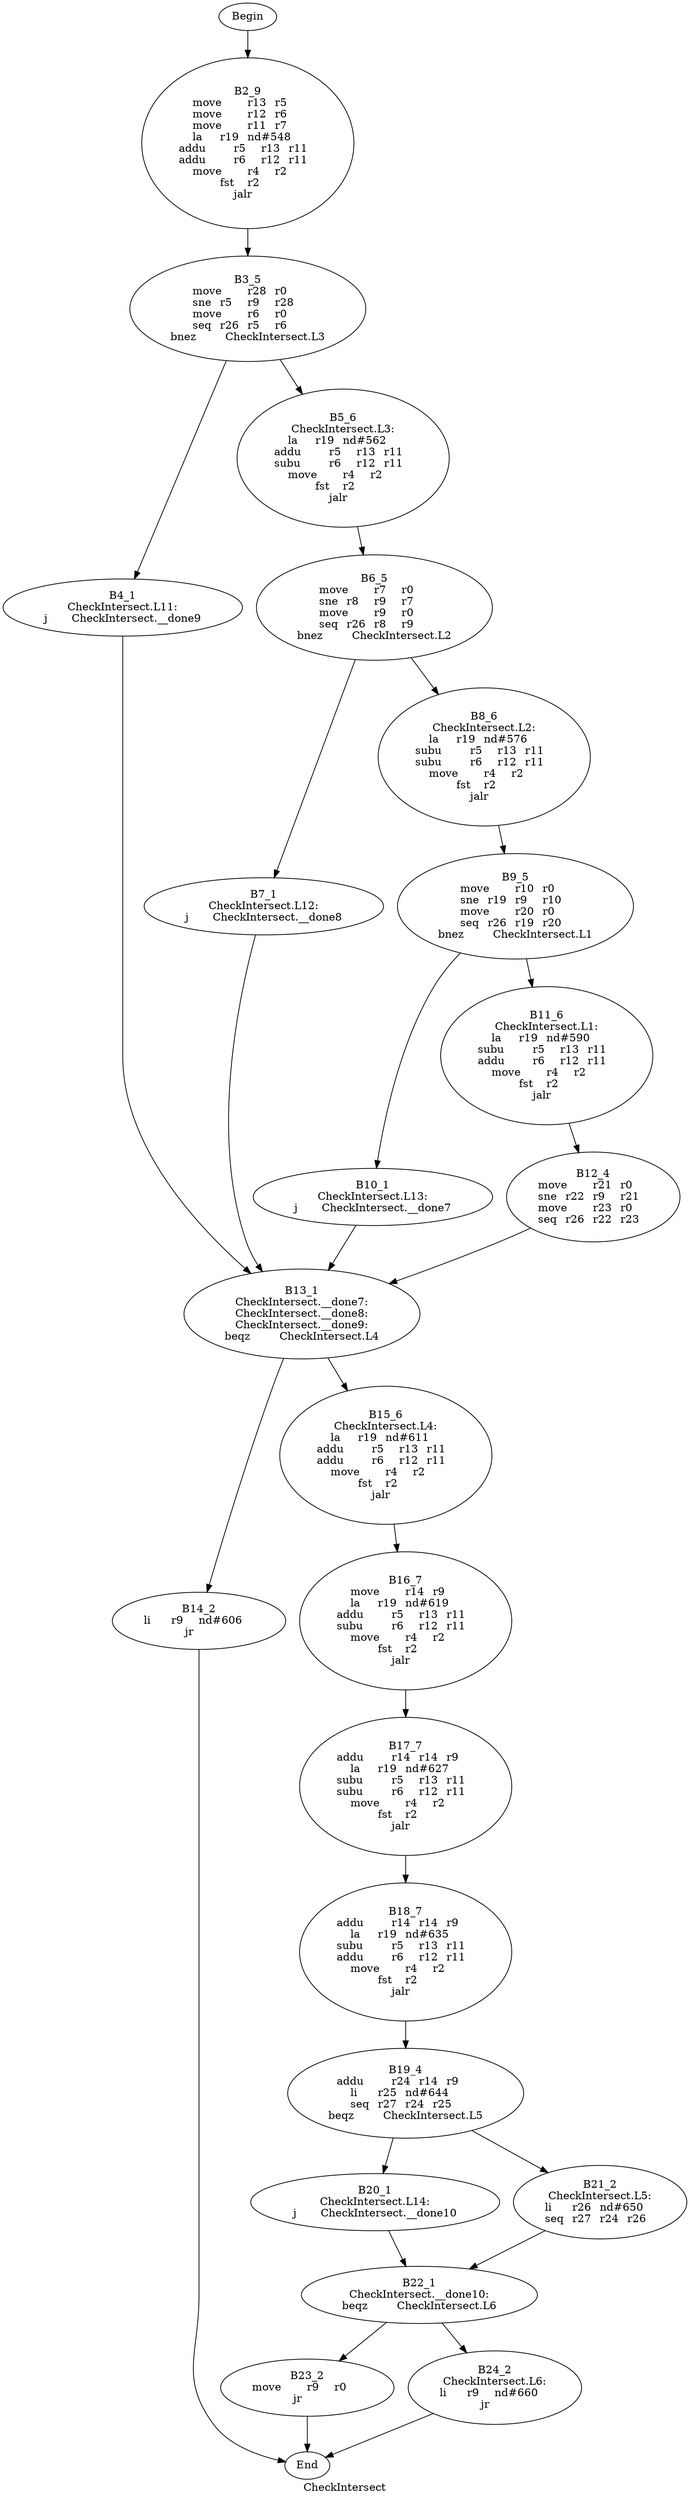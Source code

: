 digraph G{
	label = "CheckIntersect"	style = "dashed";
	color = purple;
	Node0 [label = "Begin"];
	Node0 -> {Node2 }
	Node1 [label = "End"];
	Node1 -> {}
	Node2 [label = "B2_9\nmove	r13	r5	\nmove	r12	r6	\nmove	r11	r7	\nla	r19	nd#548	\naddu	r5	r13	r11	\naddu	r6	r12	r11	\nmove	r4	r2	\nfst	r2	\njalr	\n"];
	Node2 -> {Node3 }
	Node3 [label = "B3_5\nmove	r28	r0	\nsne	r5	r9	r28	\nmove	r6	r0	\nseq	r26	r5	r6	\nbnez	CheckIntersect.L3\n"];
	Node3 -> {Node4 Node5 }
	Node4 [label = "B4_1\nCheckIntersect.L11:\nj	CheckIntersect.__done9\n"];
	Node4 -> {Node13 }
	Node5 [label = "B5_6\nCheckIntersect.L3:\nla	r19	nd#562	\naddu	r5	r13	r11	\nsubu	r6	r12	r11	\nmove	r4	r2	\nfst	r2	\njalr	\n"];
	Node5 -> {Node6 }
	Node6 [label = "B6_5\nmove	r7	r0	\nsne	r8	r9	r7	\nmove	r9	r0	\nseq	r26	r8	r9	\nbnez	CheckIntersect.L2\n"];
	Node6 -> {Node7 Node8 }
	Node7 [label = "B7_1\nCheckIntersect.L12:\nj	CheckIntersect.__done8\n"];
	Node7 -> {Node13 }
	Node8 [label = "B8_6\nCheckIntersect.L2:\nla	r19	nd#576	\nsubu	r5	r13	r11	\nsubu	r6	r12	r11	\nmove	r4	r2	\nfst	r2	\njalr	\n"];
	Node8 -> {Node9 }
	Node9 [label = "B9_5\nmove	r10	r0	\nsne	r19	r9	r10	\nmove	r20	r0	\nseq	r26	r19	r20	\nbnez	CheckIntersect.L1\n"];
	Node9 -> {Node10 Node11 }
	Node10 [label = "B10_1\nCheckIntersect.L13:\nj	CheckIntersect.__done7\n"];
	Node10 -> {Node13 }
	Node11 [label = "B11_6\nCheckIntersect.L1:\nla	r19	nd#590	\nsubu	r5	r13	r11	\naddu	r6	r12	r11	\nmove	r4	r2	\nfst	r2	\njalr	\n"];
	Node11 -> {Node12 }
	Node12 [label = "B12_4\nmove	r21	r0	\nsne	r22	r9	r21	\nmove	r23	r0	\nseq	r26	r22	r23	\n"];
	Node12 -> {Node13 }
	Node13 [label = "B13_1\nCheckIntersect.__done7:\nCheckIntersect.__done8:\nCheckIntersect.__done9:\nbeqz	CheckIntersect.L4\n"];
	Node13 -> {Node14 Node15 }
	Node14 [label = "B14_2\nli	r9	nd#606	\njr	\n"];
	Node14 -> {Node1 }
	Node15 [label = "B15_6\nCheckIntersect.L4:\nla	r19	nd#611	\naddu	r5	r13	r11	\naddu	r6	r12	r11	\nmove	r4	r2	\nfst	r2	\njalr	\n"];
	Node15 -> {Node16 }
	Node16 [label = "B16_7\nmove	r14	r9	\nla	r19	nd#619	\naddu	r5	r13	r11	\nsubu	r6	r12	r11	\nmove	r4	r2	\nfst	r2	\njalr	\n"];
	Node16 -> {Node17 }
	Node17 [label = "B17_7\naddu	r14	r14	r9	\nla	r19	nd#627	\nsubu	r5	r13	r11	\nsubu	r6	r12	r11	\nmove	r4	r2	\nfst	r2	\njalr	\n"];
	Node17 -> {Node18 }
	Node18 [label = "B18_7\naddu	r14	r14	r9	\nla	r19	nd#635	\nsubu	r5	r13	r11	\naddu	r6	r12	r11	\nmove	r4	r2	\nfst	r2	\njalr	\n"];
	Node18 -> {Node19 }
	Node19 [label = "B19_4\naddu	r24	r14	r9	\nli	r25	nd#644	\nseq	r27	r24	r25	\nbeqz	CheckIntersect.L5\n"];
	Node19 -> {Node20 Node21 }
	Node20 [label = "B20_1\nCheckIntersect.L14:\nj	CheckIntersect.__done10\n"];
	Node20 -> {Node22 }
	Node21 [label = "B21_2\nCheckIntersect.L5:\nli	r26	nd#650	\nseq	r27	r24	r26	\n"];
	Node21 -> {Node22 }
	Node22 [label = "B22_1\nCheckIntersect.__done10:\nbeqz	CheckIntersect.L6\n"];
	Node22 -> {Node23 Node24 }
	Node23 [label = "B23_2\nmove	r9	r0	\njr	\n"];
	Node23 -> {Node1 }
	Node24 [label = "B24_2\nCheckIntersect.L6:\nli	r9	nd#660	\njr	\n"];
	Node24 -> {Node1 }
}
